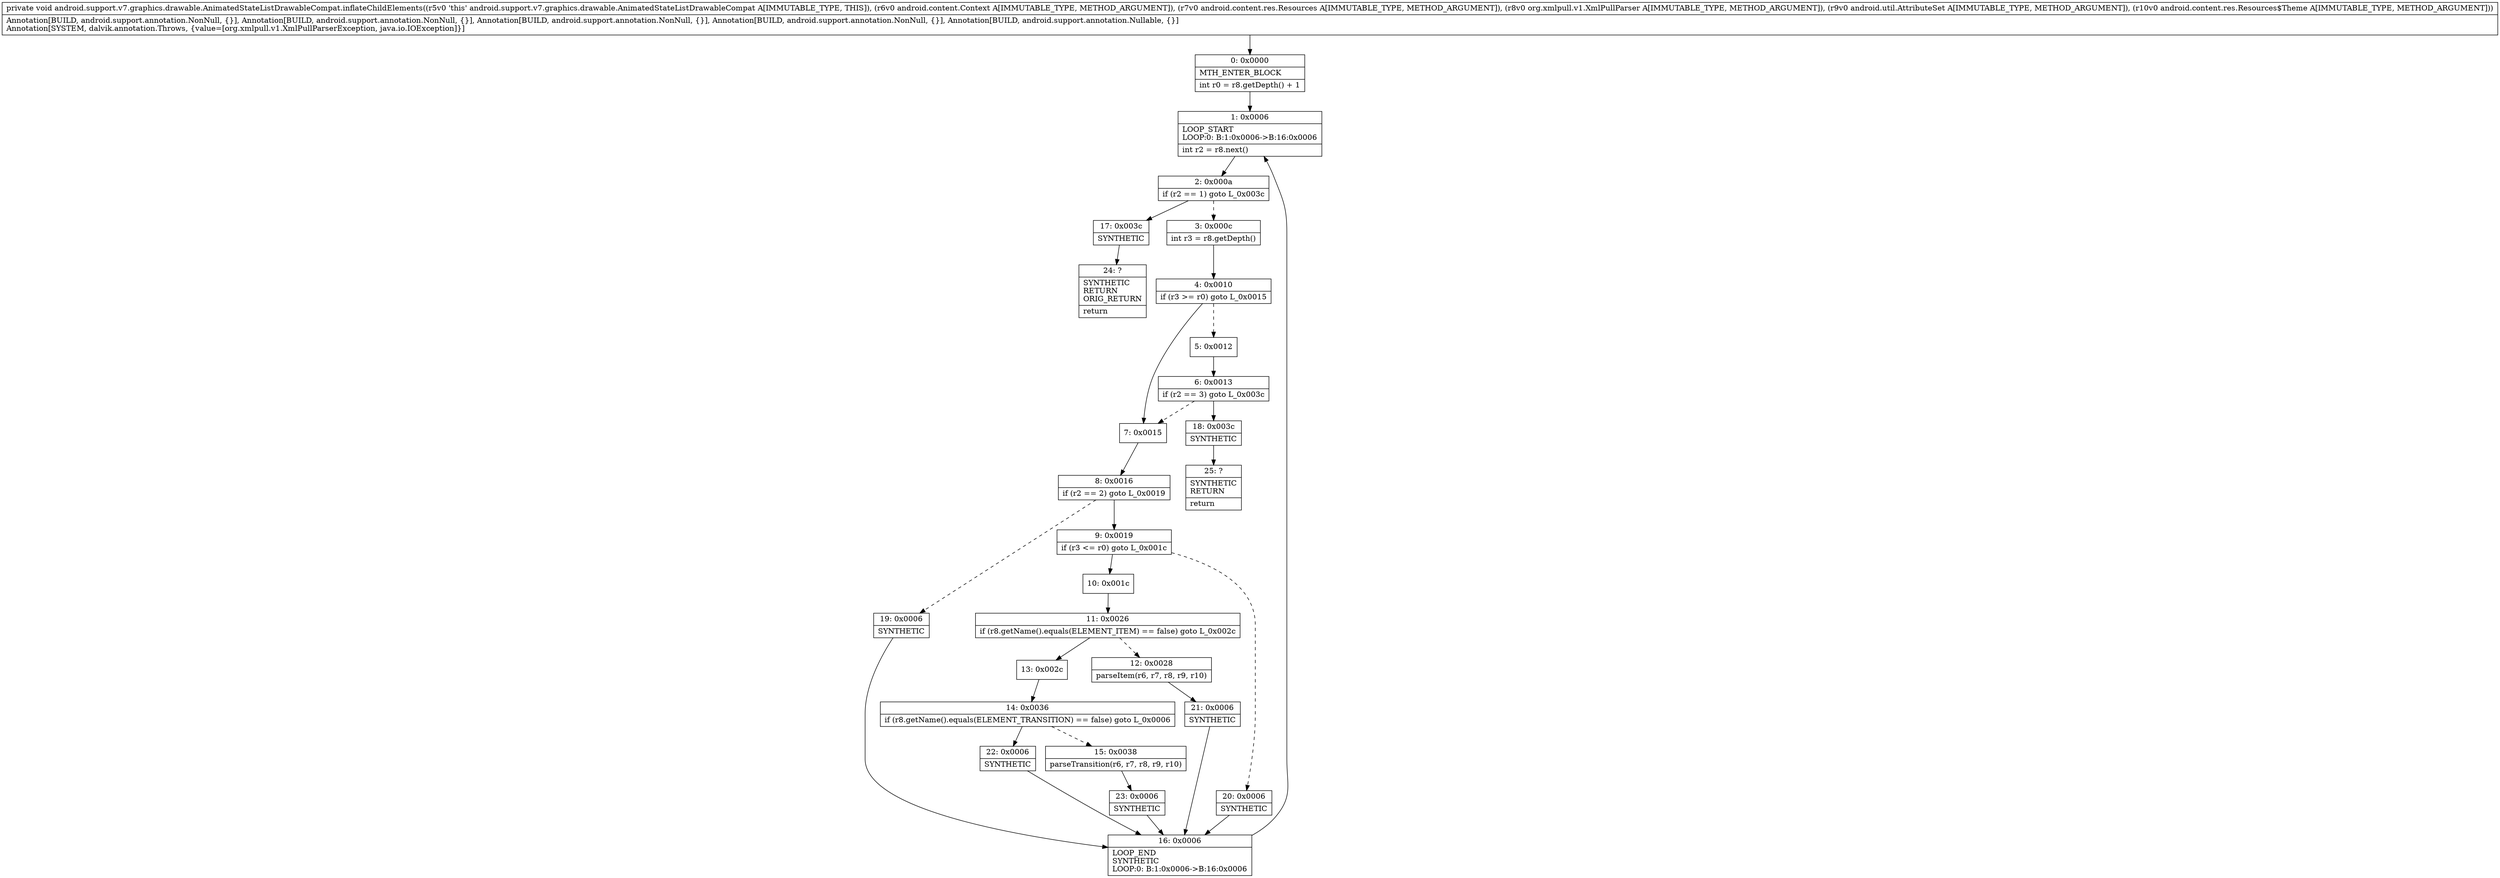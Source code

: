 digraph "CFG forandroid.support.v7.graphics.drawable.AnimatedStateListDrawableCompat.inflateChildElements(Landroid\/content\/Context;Landroid\/content\/res\/Resources;Lorg\/xmlpull\/v1\/XmlPullParser;Landroid\/util\/AttributeSet;Landroid\/content\/res\/Resources$Theme;)V" {
Node_0 [shape=record,label="{0\:\ 0x0000|MTH_ENTER_BLOCK\l|int r0 = r8.getDepth() + 1\l}"];
Node_1 [shape=record,label="{1\:\ 0x0006|LOOP_START\lLOOP:0: B:1:0x0006\-\>B:16:0x0006\l|int r2 = r8.next()\l}"];
Node_2 [shape=record,label="{2\:\ 0x000a|if (r2 == 1) goto L_0x003c\l}"];
Node_3 [shape=record,label="{3\:\ 0x000c|int r3 = r8.getDepth()\l}"];
Node_4 [shape=record,label="{4\:\ 0x0010|if (r3 \>= r0) goto L_0x0015\l}"];
Node_5 [shape=record,label="{5\:\ 0x0012}"];
Node_6 [shape=record,label="{6\:\ 0x0013|if (r2 == 3) goto L_0x003c\l}"];
Node_7 [shape=record,label="{7\:\ 0x0015}"];
Node_8 [shape=record,label="{8\:\ 0x0016|if (r2 == 2) goto L_0x0019\l}"];
Node_9 [shape=record,label="{9\:\ 0x0019|if (r3 \<= r0) goto L_0x001c\l}"];
Node_10 [shape=record,label="{10\:\ 0x001c}"];
Node_11 [shape=record,label="{11\:\ 0x0026|if (r8.getName().equals(ELEMENT_ITEM) == false) goto L_0x002c\l}"];
Node_12 [shape=record,label="{12\:\ 0x0028|parseItem(r6, r7, r8, r9, r10)\l}"];
Node_13 [shape=record,label="{13\:\ 0x002c}"];
Node_14 [shape=record,label="{14\:\ 0x0036|if (r8.getName().equals(ELEMENT_TRANSITION) == false) goto L_0x0006\l}"];
Node_15 [shape=record,label="{15\:\ 0x0038|parseTransition(r6, r7, r8, r9, r10)\l}"];
Node_16 [shape=record,label="{16\:\ 0x0006|LOOP_END\lSYNTHETIC\lLOOP:0: B:1:0x0006\-\>B:16:0x0006\l}"];
Node_17 [shape=record,label="{17\:\ 0x003c|SYNTHETIC\l}"];
Node_18 [shape=record,label="{18\:\ 0x003c|SYNTHETIC\l}"];
Node_19 [shape=record,label="{19\:\ 0x0006|SYNTHETIC\l}"];
Node_20 [shape=record,label="{20\:\ 0x0006|SYNTHETIC\l}"];
Node_21 [shape=record,label="{21\:\ 0x0006|SYNTHETIC\l}"];
Node_22 [shape=record,label="{22\:\ 0x0006|SYNTHETIC\l}"];
Node_23 [shape=record,label="{23\:\ 0x0006|SYNTHETIC\l}"];
Node_24 [shape=record,label="{24\:\ ?|SYNTHETIC\lRETURN\lORIG_RETURN\l|return\l}"];
Node_25 [shape=record,label="{25\:\ ?|SYNTHETIC\lRETURN\l|return\l}"];
MethodNode[shape=record,label="{private void android.support.v7.graphics.drawable.AnimatedStateListDrawableCompat.inflateChildElements((r5v0 'this' android.support.v7.graphics.drawable.AnimatedStateListDrawableCompat A[IMMUTABLE_TYPE, THIS]), (r6v0 android.content.Context A[IMMUTABLE_TYPE, METHOD_ARGUMENT]), (r7v0 android.content.res.Resources A[IMMUTABLE_TYPE, METHOD_ARGUMENT]), (r8v0 org.xmlpull.v1.XmlPullParser A[IMMUTABLE_TYPE, METHOD_ARGUMENT]), (r9v0 android.util.AttributeSet A[IMMUTABLE_TYPE, METHOD_ARGUMENT]), (r10v0 android.content.res.Resources$Theme A[IMMUTABLE_TYPE, METHOD_ARGUMENT]))  | Annotation[BUILD, android.support.annotation.NonNull, \{\}], Annotation[BUILD, android.support.annotation.NonNull, \{\}], Annotation[BUILD, android.support.annotation.NonNull, \{\}], Annotation[BUILD, android.support.annotation.NonNull, \{\}], Annotation[BUILD, android.support.annotation.Nullable, \{\}]\lAnnotation[SYSTEM, dalvik.annotation.Throws, \{value=[org.xmlpull.v1.XmlPullParserException, java.io.IOException]\}]\l}"];
MethodNode -> Node_0;
Node_0 -> Node_1;
Node_1 -> Node_2;
Node_2 -> Node_3[style=dashed];
Node_2 -> Node_17;
Node_3 -> Node_4;
Node_4 -> Node_5[style=dashed];
Node_4 -> Node_7;
Node_5 -> Node_6;
Node_6 -> Node_7[style=dashed];
Node_6 -> Node_18;
Node_7 -> Node_8;
Node_8 -> Node_9;
Node_8 -> Node_19[style=dashed];
Node_9 -> Node_10;
Node_9 -> Node_20[style=dashed];
Node_10 -> Node_11;
Node_11 -> Node_12[style=dashed];
Node_11 -> Node_13;
Node_12 -> Node_21;
Node_13 -> Node_14;
Node_14 -> Node_15[style=dashed];
Node_14 -> Node_22;
Node_15 -> Node_23;
Node_16 -> Node_1;
Node_17 -> Node_24;
Node_18 -> Node_25;
Node_19 -> Node_16;
Node_20 -> Node_16;
Node_21 -> Node_16;
Node_22 -> Node_16;
Node_23 -> Node_16;
}

